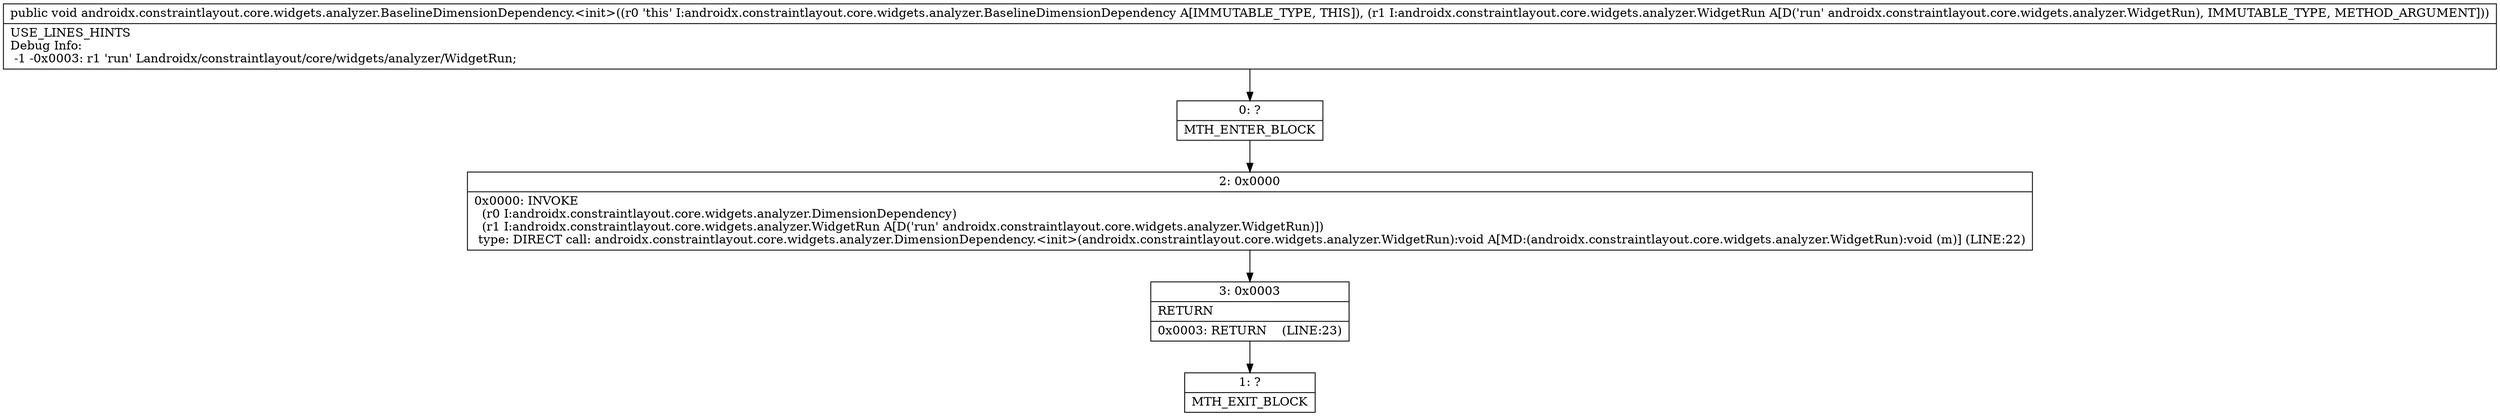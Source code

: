 digraph "CFG forandroidx.constraintlayout.core.widgets.analyzer.BaselineDimensionDependency.\<init\>(Landroidx\/constraintlayout\/core\/widgets\/analyzer\/WidgetRun;)V" {
Node_0 [shape=record,label="{0\:\ ?|MTH_ENTER_BLOCK\l}"];
Node_2 [shape=record,label="{2\:\ 0x0000|0x0000: INVOKE  \l  (r0 I:androidx.constraintlayout.core.widgets.analyzer.DimensionDependency)\l  (r1 I:androidx.constraintlayout.core.widgets.analyzer.WidgetRun A[D('run' androidx.constraintlayout.core.widgets.analyzer.WidgetRun)])\l type: DIRECT call: androidx.constraintlayout.core.widgets.analyzer.DimensionDependency.\<init\>(androidx.constraintlayout.core.widgets.analyzer.WidgetRun):void A[MD:(androidx.constraintlayout.core.widgets.analyzer.WidgetRun):void (m)] (LINE:22)\l}"];
Node_3 [shape=record,label="{3\:\ 0x0003|RETURN\l|0x0003: RETURN    (LINE:23)\l}"];
Node_1 [shape=record,label="{1\:\ ?|MTH_EXIT_BLOCK\l}"];
MethodNode[shape=record,label="{public void androidx.constraintlayout.core.widgets.analyzer.BaselineDimensionDependency.\<init\>((r0 'this' I:androidx.constraintlayout.core.widgets.analyzer.BaselineDimensionDependency A[IMMUTABLE_TYPE, THIS]), (r1 I:androidx.constraintlayout.core.widgets.analyzer.WidgetRun A[D('run' androidx.constraintlayout.core.widgets.analyzer.WidgetRun), IMMUTABLE_TYPE, METHOD_ARGUMENT]))  | USE_LINES_HINTS\lDebug Info:\l  \-1 \-0x0003: r1 'run' Landroidx\/constraintlayout\/core\/widgets\/analyzer\/WidgetRun;\l}"];
MethodNode -> Node_0;Node_0 -> Node_2;
Node_2 -> Node_3;
Node_3 -> Node_1;
}

